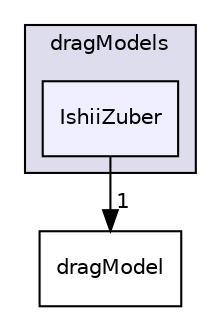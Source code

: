 digraph "IshiiZuber" {
  bgcolor=transparent;
  compound=true
  node [ fontsize="10", fontname="Helvetica"];
  edge [ labelfontsize="10", labelfontname="Helvetica"];
  subgraph clusterdir_c12715deda8d46eba24a898350c37162 {
    graph [ bgcolor="#ddddee", pencolor="black", label="dragModels" fontname="Helvetica", fontsize="10", URL="dir_c12715deda8d46eba24a898350c37162.html"]
  dir_4155ff2856eaeb0210123ddde08365ac [shape=box, label="IshiiZuber", style="filled", fillcolor="#eeeeff", pencolor="black", URL="dir_4155ff2856eaeb0210123ddde08365ac.html"];
  }
  dir_c9718ac6a53fe2aa2c810e65c693ba50 [shape=box label="dragModel" URL="dir_c9718ac6a53fe2aa2c810e65c693ba50.html"];
  dir_4155ff2856eaeb0210123ddde08365ac->dir_c9718ac6a53fe2aa2c810e65c693ba50 [headlabel="1", labeldistance=1.5 headhref="dir_000110_000073.html"];
}
